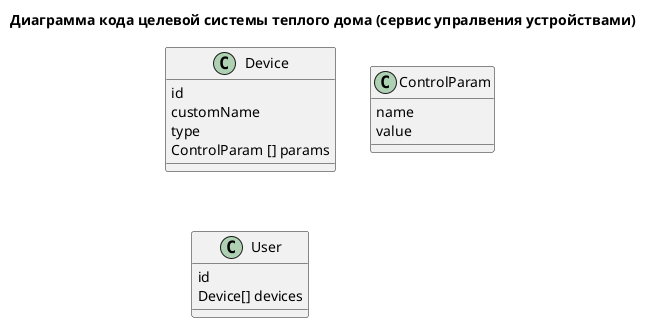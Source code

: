 @startuml
'https://plantuml.com/class-diagram

title Диаграмма кода целевой системы теплого дома (сервис упралвения устройствами)

class Device {
    id
    customName
    type
    ControlParam [] params
}

class ControlParam {
    name
    value
}

class User {
    id
    Device[] devices
}

@enduml